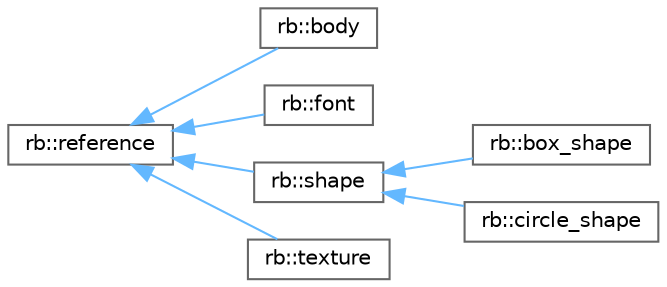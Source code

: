 digraph "Graphical Class Hierarchy"
{
 // LATEX_PDF_SIZE
  bgcolor="transparent";
  edge [fontname=Helvetica,fontsize=10,labelfontname=Helvetica,labelfontsize=10];
  node [fontname=Helvetica,fontsize=10,shape=box,height=0.2,width=0.4];
  rankdir="LR";
  Node0 [label="rb::reference",height=0.2,width=0.4,color="grey40", fillcolor="white", style="filled",URL="$classrb_1_1reference.html",tooltip="Base class for reference counting."];
  Node0 -> Node1 [dir="back",color="steelblue1",style="solid"];
  Node1 [label="rb::body",height=0.2,width=0.4,color="grey40", fillcolor="white", style="filled",URL="$classrb_1_1body.html",tooltip="Physics body."];
  Node0 -> Node2 [dir="back",color="steelblue1",style="solid"];
  Node2 [label="rb::font",height=0.2,width=0.4,color="grey40", fillcolor="white", style="filled",URL="$classrb_1_1font.html",tooltip="Class for loading and manipulating character fonts."];
  Node0 -> Node3 [dir="back",color="steelblue1",style="solid"];
  Node3 [label="rb::shape",height=0.2,width=0.4,color="grey40", fillcolor="white", style="filled",URL="$classrb_1_1shape.html",tooltip="Physics shape."];
  Node3 -> Node4 [dir="back",color="steelblue1",style="solid"];
  Node4 [label="rb::box_shape",height=0.2,width=0.4,color="grey40", fillcolor="white", style="filled",URL="$classrb_1_1box__shape.html",tooltip="Box physics shape."];
  Node3 -> Node5 [dir="back",color="steelblue1",style="solid"];
  Node5 [label="rb::circle_shape",height=0.2,width=0.4,color="grey40", fillcolor="white", style="filled",URL="$classrb_1_1circle__shape.html",tooltip="Circle physics shape."];
  Node0 -> Node6 [dir="back",color="steelblue1",style="solid"];
  Node6 [label="rb::texture",height=0.2,width=0.4,color="grey40", fillcolor="white", style="filled",URL="$classrb_1_1texture.html",tooltip="A structure that contains an efficient, driver-specific representation of pixel data...."];
}
